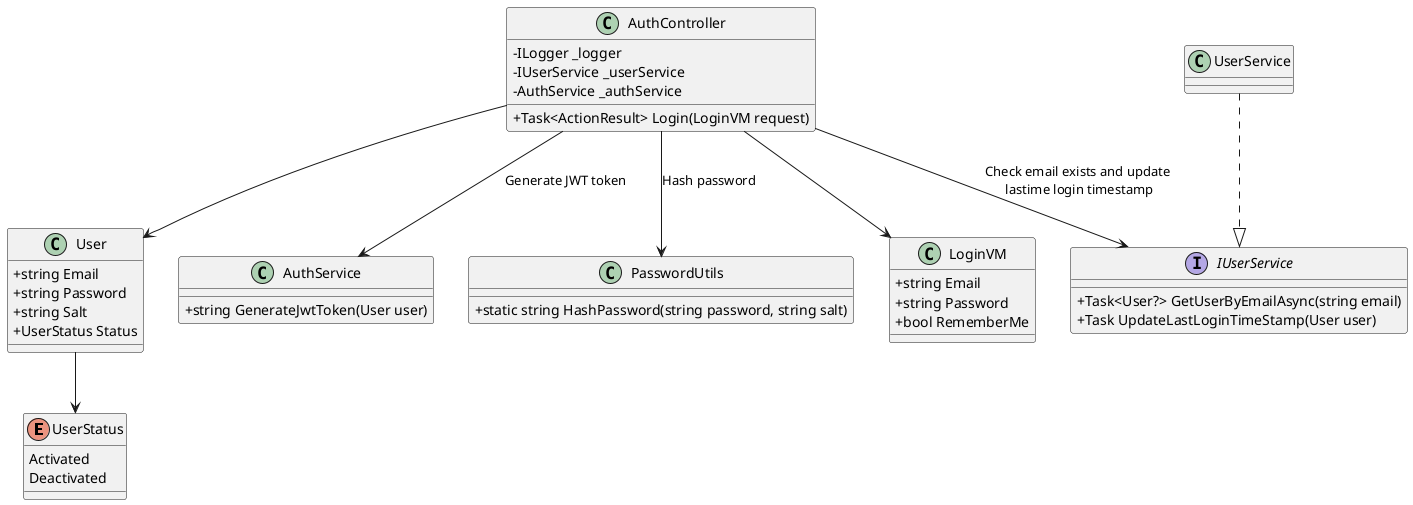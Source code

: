 @startuml
' Style
skinparam classAttributeIconSize 0
skinparam defaultTextAlignment center

' Enums
enum UserStatus {
  Activated
  Deactivated
}

' ViewModel
class LoginVM {
  +string Email
  +string Password
  +bool RememberMe
}

' Entity
class User {
  +string Email
  +string Password
  +string Salt
  +UserStatus Status
}

' Interfaces
interface IUserService {
  +Task<User?> GetUserByEmailAsync(string email)
  +Task UpdateLastLoginTimeStamp(User user)
}

' Service implementation
class UserService {
}

UserService ..|> IUserService

' Auth service
class AuthService {
  +string GenerateJwtToken(User user)
}

' Utility class
class PasswordUtils {
  +static string HashPassword(string password, string salt)
}

' Controller
class AuthController {
  -ILogger _logger
  -IUserService _userService
  -AuthService _authService
  +Task<ActionResult> Login(LoginVM request)
}

' Relationships
AuthController --> IUserService : Check email exists and update\n lastime login timestamp
AuthController --> AuthService : Generate JWT token
AuthController --> LoginVM
AuthController --> User
AuthController --> PasswordUtils : Hash password
User --> UserStatus

@enduml